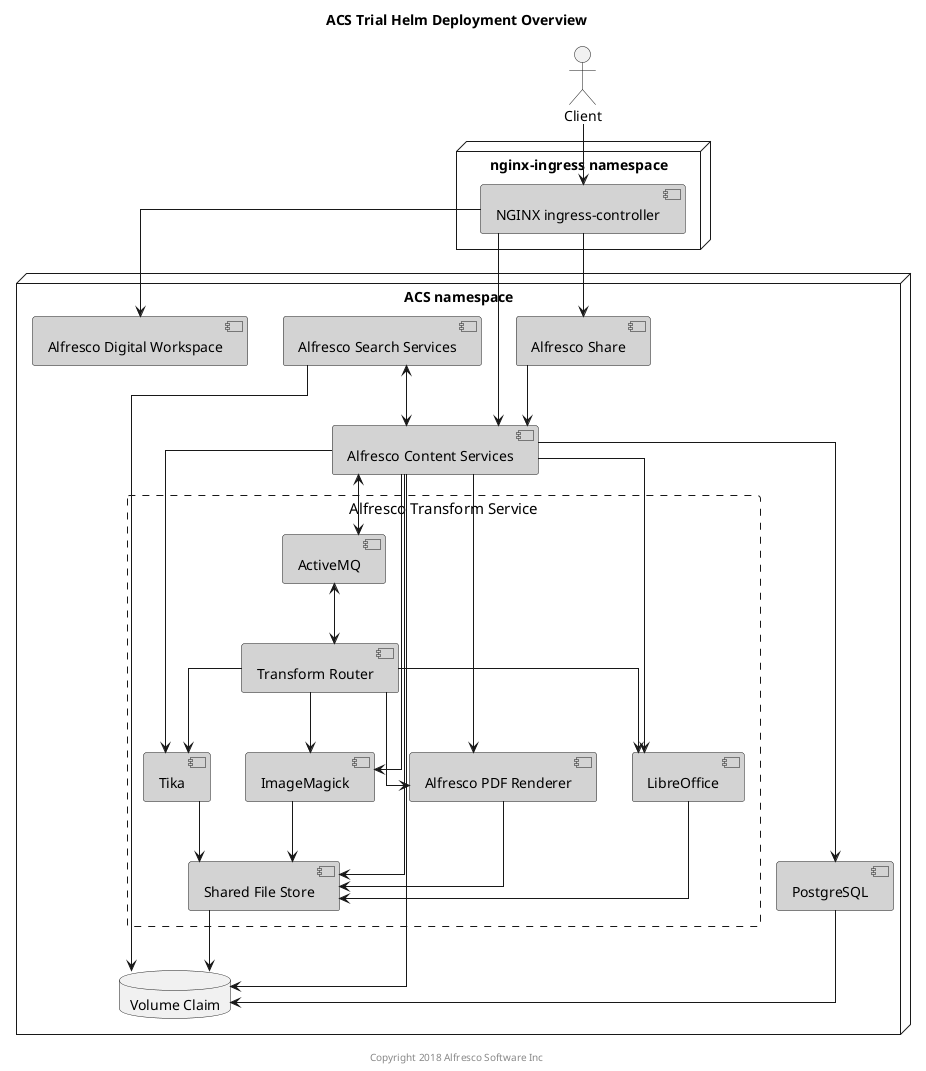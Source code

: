 @startuml

Title: ACS Trial Helm Deployment Overview

skinparam componentStyle uml2
skinparam linetype ortho
skinparam rectangle {
    BorderStyle dashed
    FontSize 15
    FontStyle none
}

actor Client

node "nginx-ingress namespace" {
    component "NGINX ingress-controller" as nginx #lightgrey
}

node "ACS namespace" {
    component "Alfresco Digital Workspace" as adw #lightgrey
    component "Alfresco Content Services" as acs #lightgrey
    component "Alfresco Search Services" as ass #lightgrey
    component "PostgreSQL" as psql #lightgrey
    component "Alfresco Share" as share #lightgrey
    database "Volume Claim" as vc
    rectangle "Alfresco Transform Service" {
        component "Transform Router" as tr #lightgrey
        component "Shared File Store" as sfs #lightgrey
        component "ActiveMQ" as amq #lightgrey
        component "Alfresco PDF Renderer" as pdfr #lightgrey
        component "LibreOffice" as libr #lightgrey
        component "ImageMagick" as img #lightgrey
        component "Tika" as tika #lightgrey
    }
}

Client --> nginx

nginx --> acs
nginx --> share
nginx --> adw

acs --> vc
ass --> vc
psql --> vc
sfs --> vc

ass <--> acs
acs --> psql
acs --> pdfr
acs --> libr
acs --> img
acs --> tika
acs --> sfs
acs <--> amq
tr --> pdfr
tr --> libr
tr --> img
tr --> tika
tr <-up-> amq
pdfr --> sfs
libr --> sfs
img --> sfs
tika --> sfs
share --> acs

center footer Copyright 2018 Alfresco Software Inc

@enduml
